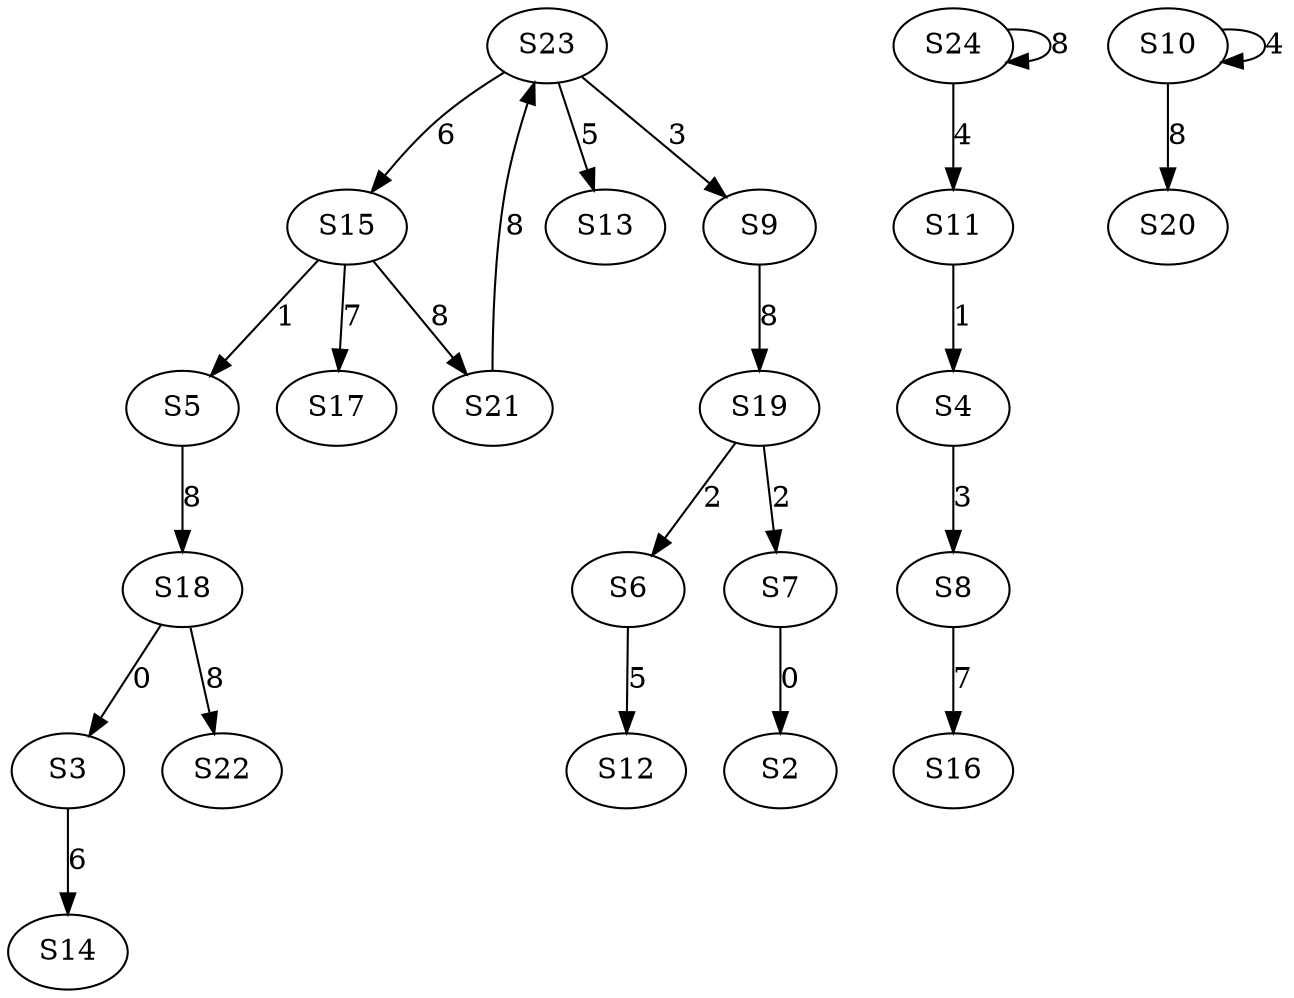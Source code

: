 strict digraph {
	S7 -> S2 [ label = 0 ];
	S18 -> S3 [ label = 0 ];
	S11 -> S4 [ label = 1 ];
	S15 -> S5 [ label = 1 ];
	S19 -> S6 [ label = 2 ];
	S19 -> S7 [ label = 2 ];
	S4 -> S8 [ label = 3 ];
	S23 -> S9 [ label = 3 ];
	S10 -> S10 [ label = 4 ];
	S24 -> S11 [ label = 4 ];
	S6 -> S12 [ label = 5 ];
	S23 -> S13 [ label = 5 ];
	S3 -> S14 [ label = 6 ];
	S23 -> S15 [ label = 6 ];
	S8 -> S16 [ label = 7 ];
	S15 -> S17 [ label = 7 ];
	S5 -> S18 [ label = 8 ];
	S9 -> S19 [ label = 8 ];
	S10 -> S20 [ label = 8 ];
	S15 -> S21 [ label = 8 ];
	S18 -> S22 [ label = 8 ];
	S21 -> S23 [ label = 8 ];
	S24 -> S24 [ label = 8 ];
}